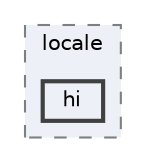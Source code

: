 digraph "C:/Users/LukeMabie/documents/Development/Password_Saver_Using_Django-master/venv/Lib/site-packages/django/conf/locale/hi"
{
 // LATEX_PDF_SIZE
  bgcolor="transparent";
  edge [fontname=Helvetica,fontsize=10,labelfontname=Helvetica,labelfontsize=10];
  node [fontname=Helvetica,fontsize=10,shape=box,height=0.2,width=0.4];
  compound=true
  subgraph clusterdir_6ae4708f427b9ff73e5313b131df1071 {
    graph [ bgcolor="#edf0f7", pencolor="grey50", label="locale", fontname=Helvetica,fontsize=10 style="filled,dashed", URL="dir_6ae4708f427b9ff73e5313b131df1071.html",tooltip=""]
  dir_c5339b66b78b10a1d286d3c4d9240177 [label="hi", fillcolor="#edf0f7", color="grey25", style="filled,bold", URL="dir_c5339b66b78b10a1d286d3c4d9240177.html",tooltip=""];
  }
}
